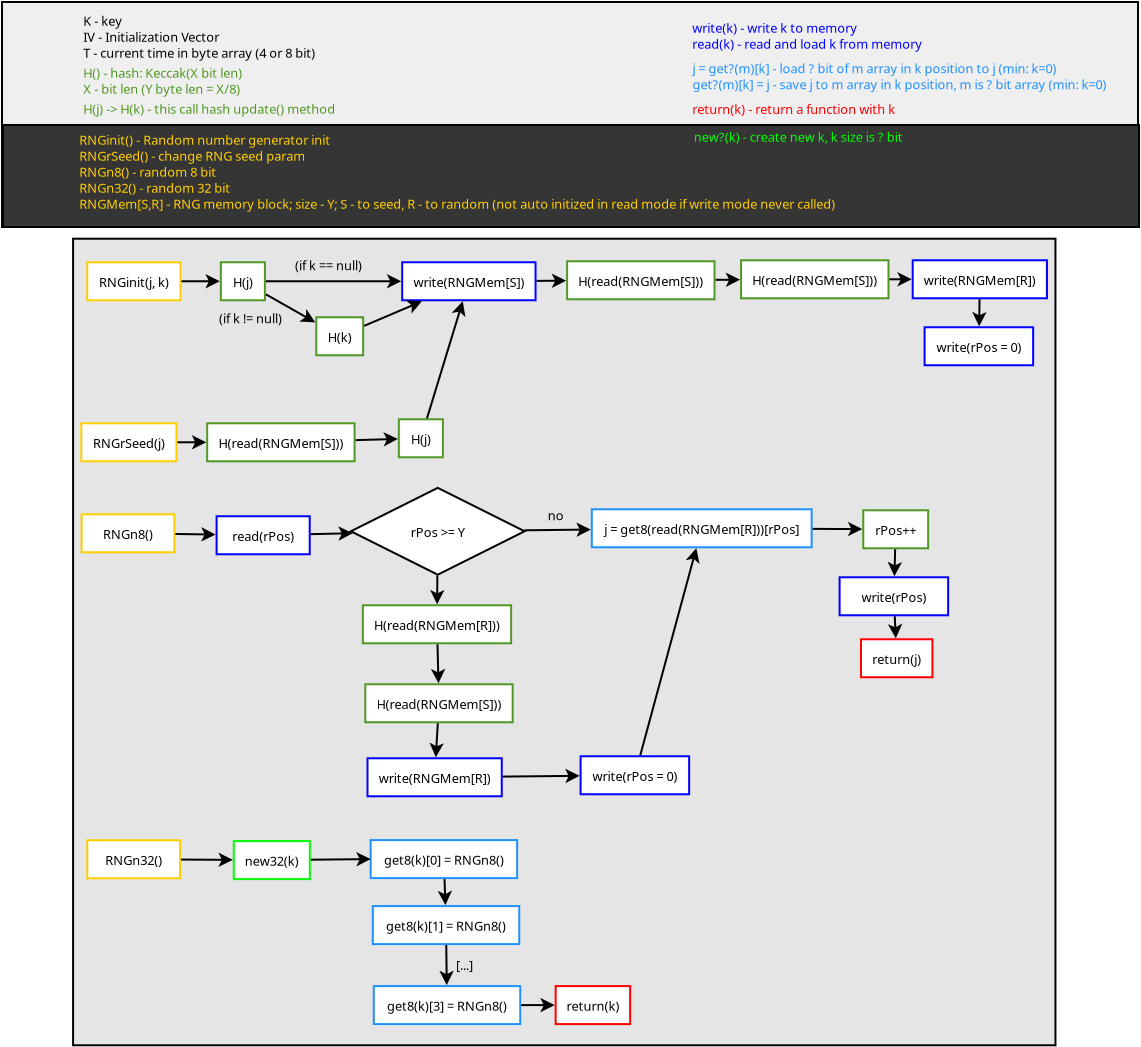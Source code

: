 <?xml version="1.0" encoding="UTF-8"?>
<dia:diagram xmlns:dia="http://www.lysator.liu.se/~alla/dia/">
  <dia:layer name="Háttér" visible="true" active="true">
    <dia:group>
      <dia:object type="Standard - Box" version="0" id="O0">
        <dia:attribute name="obj_pos">
          <dia:point val="12.342,4.066"/>
        </dia:attribute>
        <dia:attribute name="obj_bb">
          <dia:rectangle val="12.293,4.016;69.192,15.366"/>
        </dia:attribute>
        <dia:attribute name="elem_corner">
          <dia:point val="12.342,4.066"/>
        </dia:attribute>
        <dia:attribute name="elem_width">
          <dia:real val="56.8"/>
        </dia:attribute>
        <dia:attribute name="elem_height">
          <dia:real val="11.25"/>
        </dia:attribute>
        <dia:attribute name="border_width">
          <dia:real val="0.1"/>
        </dia:attribute>
        <dia:attribute name="inner_color">
          <dia:color val="#efefef"/>
        </dia:attribute>
        <dia:attribute name="show_background">
          <dia:boolean val="true"/>
        </dia:attribute>
      </dia:object>
      <dia:object type="Standard - Box" version="0" id="O1">
        <dia:attribute name="obj_pos">
          <dia:point val="12.393,10.216"/>
        </dia:attribute>
        <dia:attribute name="obj_bb">
          <dia:rectangle val="12.342,10.166;69.242,15.366"/>
        </dia:attribute>
        <dia:attribute name="elem_corner">
          <dia:point val="12.393,10.216"/>
        </dia:attribute>
        <dia:attribute name="elem_width">
          <dia:real val="56.8"/>
        </dia:attribute>
        <dia:attribute name="elem_height">
          <dia:real val="5.1"/>
        </dia:attribute>
        <dia:attribute name="border_width">
          <dia:real val="0.1"/>
        </dia:attribute>
        <dia:attribute name="inner_color">
          <dia:color val="#353535"/>
        </dia:attribute>
        <dia:attribute name="show_background">
          <dia:boolean val="true"/>
        </dia:attribute>
      </dia:object>
    </dia:group>
    <dia:group>
      <dia:object type="Standard - Box" version="0" id="O2">
        <dia:attribute name="obj_pos">
          <dia:point val="15.896,15.901"/>
        </dia:attribute>
        <dia:attribute name="obj_bb">
          <dia:rectangle val="15.846,15.851;65.066,56.28"/>
        </dia:attribute>
        <dia:attribute name="elem_corner">
          <dia:point val="15.896,15.901"/>
        </dia:attribute>
        <dia:attribute name="elem_width">
          <dia:real val="49.119"/>
        </dia:attribute>
        <dia:attribute name="elem_height">
          <dia:real val="40.329"/>
        </dia:attribute>
        <dia:attribute name="border_width">
          <dia:real val="0.1"/>
        </dia:attribute>
        <dia:attribute name="inner_color">
          <dia:color val="#e5e5e5"/>
        </dia:attribute>
        <dia:attribute name="show_background">
          <dia:boolean val="true"/>
        </dia:attribute>
      </dia:object>
      <dia:group>
        <dia:object type="Flowchart - Box" version="0" id="O3">
          <dia:attribute name="obj_pos">
            <dia:point val="16.322,29.68"/>
          </dia:attribute>
          <dia:attribute name="obj_bb">
            <dia:rectangle val="16.272,29.63;21.012,31.63"/>
          </dia:attribute>
          <dia:attribute name="elem_corner">
            <dia:point val="16.322,29.68"/>
          </dia:attribute>
          <dia:attribute name="elem_width">
            <dia:real val="4.64"/>
          </dia:attribute>
          <dia:attribute name="elem_height">
            <dia:real val="1.9"/>
          </dia:attribute>
          <dia:attribute name="border_width">
            <dia:real val="0.1"/>
          </dia:attribute>
          <dia:attribute name="border_color">
            <dia:color val="#ffce00"/>
          </dia:attribute>
          <dia:attribute name="show_background">
            <dia:boolean val="true"/>
          </dia:attribute>
          <dia:attribute name="padding">
            <dia:real val="0.5"/>
          </dia:attribute>
          <dia:attribute name="text">
            <dia:composite type="text">
              <dia:attribute name="string">
                <dia:string>#RNGn8()#</dia:string>
              </dia:attribute>
              <dia:attribute name="font">
                <dia:font family="sans" style="0" name="Helvetica"/>
              </dia:attribute>
              <dia:attribute name="height">
                <dia:real val="0.8"/>
              </dia:attribute>
              <dia:attribute name="pos">
                <dia:point val="18.642,30.869"/>
              </dia:attribute>
              <dia:attribute name="color">
                <dia:color val="#000000"/>
              </dia:attribute>
              <dia:attribute name="alignment">
                <dia:enum val="1"/>
              </dia:attribute>
            </dia:composite>
          </dia:attribute>
        </dia:object>
        <dia:object type="Flowchart - Box" version="0" id="O4">
          <dia:attribute name="obj_pos">
            <dia:point val="41.831,29.43"/>
          </dia:attribute>
          <dia:attribute name="obj_bb">
            <dia:rectangle val="41.781,29.38;52.873,31.38"/>
          </dia:attribute>
          <dia:attribute name="elem_corner">
            <dia:point val="41.831,29.43"/>
          </dia:attribute>
          <dia:attribute name="elem_width">
            <dia:real val="10.993"/>
          </dia:attribute>
          <dia:attribute name="elem_height">
            <dia:real val="1.9"/>
          </dia:attribute>
          <dia:attribute name="border_width">
            <dia:real val="0.1"/>
          </dia:attribute>
          <dia:attribute name="border_color">
            <dia:color val="#1e90ff"/>
          </dia:attribute>
          <dia:attribute name="show_background">
            <dia:boolean val="true"/>
          </dia:attribute>
          <dia:attribute name="padding">
            <dia:real val="0.5"/>
          </dia:attribute>
          <dia:attribute name="text">
            <dia:composite type="text">
              <dia:attribute name="string">
                <dia:string>#j = get8(read(RNGMem[R]))[rPos]#</dia:string>
              </dia:attribute>
              <dia:attribute name="font">
                <dia:font family="sans" style="0" name="Helvetica"/>
              </dia:attribute>
              <dia:attribute name="height">
                <dia:real val="0.8"/>
              </dia:attribute>
              <dia:attribute name="pos">
                <dia:point val="47.327,30.619"/>
              </dia:attribute>
              <dia:attribute name="color">
                <dia:color val="#000000"/>
              </dia:attribute>
              <dia:attribute name="alignment">
                <dia:enum val="1"/>
              </dia:attribute>
            </dia:composite>
          </dia:attribute>
        </dia:object>
        <dia:object type="Flowchart - Diamond" version="0" id="O5">
          <dia:attribute name="obj_pos">
            <dia:point val="29.785,28.359"/>
          </dia:attribute>
          <dia:attribute name="obj_bb">
            <dia:rectangle val="29.735,28.309;38.519,32.751"/>
          </dia:attribute>
          <dia:attribute name="elem_corner">
            <dia:point val="29.785,28.359"/>
          </dia:attribute>
          <dia:attribute name="elem_width">
            <dia:real val="8.684"/>
          </dia:attribute>
          <dia:attribute name="elem_height">
            <dia:real val="4.342"/>
          </dia:attribute>
          <dia:attribute name="show_background">
            <dia:boolean val="true"/>
          </dia:attribute>
          <dia:attribute name="padding">
            <dia:real val="0.354"/>
          </dia:attribute>
          <dia:attribute name="text">
            <dia:composite type="text">
              <dia:attribute name="string">
                <dia:string>#rPos &gt;= Y#</dia:string>
              </dia:attribute>
              <dia:attribute name="font">
                <dia:font family="sans" style="0" name="Helvetica"/>
              </dia:attribute>
              <dia:attribute name="height">
                <dia:real val="0.8"/>
              </dia:attribute>
              <dia:attribute name="pos">
                <dia:point val="34.127,30.77"/>
              </dia:attribute>
              <dia:attribute name="color">
                <dia:color val="#000000"/>
              </dia:attribute>
              <dia:attribute name="alignment">
                <dia:enum val="1"/>
              </dia:attribute>
            </dia:composite>
          </dia:attribute>
        </dia:object>
        <dia:object type="Standard - Line" version="0" id="O6">
          <dia:attribute name="obj_pos">
            <dia:point val="38.465,30.48"/>
          </dia:attribute>
          <dia:attribute name="obj_bb">
            <dia:rectangle val="38.414,30.088;41.892,30.811"/>
          </dia:attribute>
          <dia:attribute name="conn_endpoints">
            <dia:point val="38.465,30.48"/>
            <dia:point val="41.781,30.443"/>
          </dia:attribute>
          <dia:attribute name="numcp">
            <dia:int val="1"/>
          </dia:attribute>
          <dia:attribute name="end_arrow">
            <dia:enum val="22"/>
          </dia:attribute>
          <dia:attribute name="end_arrow_length">
            <dia:real val="0.5"/>
          </dia:attribute>
          <dia:attribute name="end_arrow_width">
            <dia:real val="0.5"/>
          </dia:attribute>
          <dia:connections>
            <dia:connection handle="0" to="O5" connection="16"/>
            <dia:connection handle="1" to="O4" connection="16"/>
          </dia:connections>
        </dia:object>
        <dia:object type="Flowchart - Box" version="0" id="O7">
          <dia:attribute name="obj_pos">
            <dia:point val="55.328,35.929"/>
          </dia:attribute>
          <dia:attribute name="obj_bb">
            <dia:rectangle val="55.279,35.88;58.876,37.88"/>
          </dia:attribute>
          <dia:attribute name="elem_corner">
            <dia:point val="55.328,35.929"/>
          </dia:attribute>
          <dia:attribute name="elem_width">
            <dia:real val="3.498"/>
          </dia:attribute>
          <dia:attribute name="elem_height">
            <dia:real val="1.9"/>
          </dia:attribute>
          <dia:attribute name="border_width">
            <dia:real val="0.1"/>
          </dia:attribute>
          <dia:attribute name="border_color">
            <dia:color val="#ff0000"/>
          </dia:attribute>
          <dia:attribute name="show_background">
            <dia:boolean val="true"/>
          </dia:attribute>
          <dia:attribute name="padding">
            <dia:real val="0.5"/>
          </dia:attribute>
          <dia:attribute name="text">
            <dia:composite type="text">
              <dia:attribute name="string">
                <dia:string>#return(j)#</dia:string>
              </dia:attribute>
              <dia:attribute name="font">
                <dia:font family="sans" style="0" name="Helvetica"/>
              </dia:attribute>
              <dia:attribute name="height">
                <dia:real val="0.8"/>
              </dia:attribute>
              <dia:attribute name="pos">
                <dia:point val="57.077,37.12"/>
              </dia:attribute>
              <dia:attribute name="color">
                <dia:color val="#000000"/>
              </dia:attribute>
              <dia:attribute name="alignment">
                <dia:enum val="1"/>
              </dia:attribute>
            </dia:composite>
          </dia:attribute>
        </dia:object>
        <dia:object type="Standard - Line" version="0" id="O8">
          <dia:attribute name="obj_pos">
            <dia:point val="56.982,34.779"/>
          </dia:attribute>
          <dia:attribute name="obj_bb">
            <dia:rectangle val="56.642,34.727;57.365,35.992"/>
          </dia:attribute>
          <dia:attribute name="conn_endpoints">
            <dia:point val="56.982,34.779"/>
            <dia:point val="57.032,35.88"/>
          </dia:attribute>
          <dia:attribute name="numcp">
            <dia:int val="1"/>
          </dia:attribute>
          <dia:attribute name="end_arrow">
            <dia:enum val="22"/>
          </dia:attribute>
          <dia:attribute name="end_arrow_length">
            <dia:real val="0.5"/>
          </dia:attribute>
          <dia:attribute name="end_arrow_width">
            <dia:real val="0.5"/>
          </dia:attribute>
          <dia:connections>
            <dia:connection handle="0" to="O9" connection="16"/>
            <dia:connection handle="1" to="O7" connection="16"/>
          </dia:connections>
        </dia:object>
        <dia:object type="Flowchart - Box" version="0" id="O9">
          <dia:attribute name="obj_pos">
            <dia:point val="54.222,32.83"/>
          </dia:attribute>
          <dia:attribute name="obj_bb">
            <dia:rectangle val="54.172,32.779;59.7,34.779"/>
          </dia:attribute>
          <dia:attribute name="elem_corner">
            <dia:point val="54.222,32.83"/>
          </dia:attribute>
          <dia:attribute name="elem_width">
            <dia:real val="5.427"/>
          </dia:attribute>
          <dia:attribute name="elem_height">
            <dia:real val="1.9"/>
          </dia:attribute>
          <dia:attribute name="border_width">
            <dia:real val="0.1"/>
          </dia:attribute>
          <dia:attribute name="border_color">
            <dia:color val="#0000ff"/>
          </dia:attribute>
          <dia:attribute name="show_background">
            <dia:boolean val="true"/>
          </dia:attribute>
          <dia:attribute name="padding">
            <dia:real val="0.5"/>
          </dia:attribute>
          <dia:attribute name="text">
            <dia:composite type="text">
              <dia:attribute name="string">
                <dia:string>#write(rPos)#</dia:string>
              </dia:attribute>
              <dia:attribute name="font">
                <dia:font family="sans" style="0" name="Helvetica"/>
              </dia:attribute>
              <dia:attribute name="height">
                <dia:real val="0.8"/>
              </dia:attribute>
              <dia:attribute name="pos">
                <dia:point val="56.936,34.02"/>
              </dia:attribute>
              <dia:attribute name="color">
                <dia:color val="#000000"/>
              </dia:attribute>
              <dia:attribute name="alignment">
                <dia:enum val="1"/>
              </dia:attribute>
            </dia:composite>
          </dia:attribute>
        </dia:object>
        <dia:object type="Flowchart - Box" version="0" id="O10">
          <dia:attribute name="obj_pos">
            <dia:point val="55.405,29.48"/>
          </dia:attribute>
          <dia:attribute name="obj_bb">
            <dia:rectangle val="55.355,29.43;58.7,31.43"/>
          </dia:attribute>
          <dia:attribute name="elem_corner">
            <dia:point val="55.405,29.48"/>
          </dia:attribute>
          <dia:attribute name="elem_width">
            <dia:real val="3.245"/>
          </dia:attribute>
          <dia:attribute name="elem_height">
            <dia:real val="1.9"/>
          </dia:attribute>
          <dia:attribute name="border_width">
            <dia:real val="0.1"/>
          </dia:attribute>
          <dia:attribute name="border_color">
            <dia:color val="#509823"/>
          </dia:attribute>
          <dia:attribute name="show_background">
            <dia:boolean val="true"/>
          </dia:attribute>
          <dia:attribute name="padding">
            <dia:real val="0.5"/>
          </dia:attribute>
          <dia:attribute name="text">
            <dia:composite type="text">
              <dia:attribute name="string">
                <dia:string>#rPos++#</dia:string>
              </dia:attribute>
              <dia:attribute name="font">
                <dia:font family="sans" style="0" name="Helvetica"/>
              </dia:attribute>
              <dia:attribute name="height">
                <dia:real val="0.8"/>
              </dia:attribute>
              <dia:attribute name="pos">
                <dia:point val="57.027,30.669"/>
              </dia:attribute>
              <dia:attribute name="color">
                <dia:color val="#000000"/>
              </dia:attribute>
              <dia:attribute name="alignment">
                <dia:enum val="1"/>
              </dia:attribute>
            </dia:composite>
          </dia:attribute>
        </dia:object>
        <dia:object type="Standard - Line" version="0" id="O11">
          <dia:attribute name="obj_pos">
            <dia:point val="52.874,30.408"/>
          </dia:attribute>
          <dia:attribute name="obj_bb">
            <dia:rectangle val="52.824,30.056;55.467,30.78"/>
          </dia:attribute>
          <dia:attribute name="conn_endpoints">
            <dia:point val="52.874,30.408"/>
            <dia:point val="55.355,30.421"/>
          </dia:attribute>
          <dia:attribute name="numcp">
            <dia:int val="1"/>
          </dia:attribute>
          <dia:attribute name="end_arrow">
            <dia:enum val="22"/>
          </dia:attribute>
          <dia:attribute name="end_arrow_length">
            <dia:real val="0.5"/>
          </dia:attribute>
          <dia:attribute name="end_arrow_width">
            <dia:real val="0.5"/>
          </dia:attribute>
          <dia:connections>
            <dia:connection handle="0" to="O4" connection="16"/>
            <dia:connection handle="1" to="O10" connection="16"/>
          </dia:connections>
        </dia:object>
        <dia:object type="Standard - Line" version="0" id="O12">
          <dia:attribute name="obj_pos">
            <dia:point val="57,31.429"/>
          </dia:attribute>
          <dia:attribute name="obj_bb">
            <dia:rectangle val="56.618,31.378;57.342,32.892"/>
          </dia:attribute>
          <dia:attribute name="conn_endpoints">
            <dia:point val="57,31.429"/>
            <dia:point val="56.963,32.78"/>
          </dia:attribute>
          <dia:attribute name="numcp">
            <dia:int val="1"/>
          </dia:attribute>
          <dia:attribute name="end_arrow">
            <dia:enum val="22"/>
          </dia:attribute>
          <dia:attribute name="end_arrow_length">
            <dia:real val="0.5"/>
          </dia:attribute>
          <dia:attribute name="end_arrow_width">
            <dia:real val="0.5"/>
          </dia:attribute>
          <dia:connections>
            <dia:connection handle="0" to="O10" connection="16"/>
            <dia:connection handle="1" to="O9" connection="16"/>
          </dia:connections>
        </dia:object>
        <dia:object type="Standard - Text" version="1" id="O13">
          <dia:attribute name="obj_pos">
            <dia:point val="39.627,29.98"/>
          </dia:attribute>
          <dia:attribute name="obj_bb">
            <dia:rectangle val="39.627,29.34;40.332,30.112"/>
          </dia:attribute>
          <dia:attribute name="text">
            <dia:composite type="text">
              <dia:attribute name="string">
                <dia:string>#no#</dia:string>
              </dia:attribute>
              <dia:attribute name="font">
                <dia:font family="sans" style="0" name="Helvetica"/>
              </dia:attribute>
              <dia:attribute name="height">
                <dia:real val="0.8"/>
              </dia:attribute>
              <dia:attribute name="pos">
                <dia:point val="39.627,29.98"/>
              </dia:attribute>
              <dia:attribute name="color">
                <dia:color val="#000000"/>
              </dia:attribute>
              <dia:attribute name="alignment">
                <dia:enum val="0"/>
              </dia:attribute>
            </dia:composite>
          </dia:attribute>
          <dia:attribute name="valign">
            <dia:enum val="3"/>
          </dia:attribute>
        </dia:object>
        <dia:object type="Flowchart - Box" version="0" id="O14">
          <dia:attribute name="obj_pos">
            <dia:point val="30.452,34.23"/>
          </dia:attribute>
          <dia:attribute name="obj_bb">
            <dia:rectangle val="30.402,34.179;37.78,36.179"/>
          </dia:attribute>
          <dia:attribute name="elem_corner">
            <dia:point val="30.452,34.23"/>
          </dia:attribute>
          <dia:attribute name="elem_width">
            <dia:real val="7.278"/>
          </dia:attribute>
          <dia:attribute name="elem_height">
            <dia:real val="1.9"/>
          </dia:attribute>
          <dia:attribute name="border_width">
            <dia:real val="0.1"/>
          </dia:attribute>
          <dia:attribute name="border_color">
            <dia:color val="#509823"/>
          </dia:attribute>
          <dia:attribute name="show_background">
            <dia:boolean val="true"/>
          </dia:attribute>
          <dia:attribute name="padding">
            <dia:real val="0.5"/>
          </dia:attribute>
          <dia:attribute name="text">
            <dia:composite type="text">
              <dia:attribute name="string">
                <dia:string>#H(read(RNGMem[R]))#</dia:string>
              </dia:attribute>
              <dia:attribute name="font">
                <dia:font family="sans" style="0" name="Helvetica"/>
              </dia:attribute>
              <dia:attribute name="height">
                <dia:real val="0.8"/>
              </dia:attribute>
              <dia:attribute name="pos">
                <dia:point val="34.091,35.419"/>
              </dia:attribute>
              <dia:attribute name="color">
                <dia:color val="#000000"/>
              </dia:attribute>
              <dia:attribute name="alignment">
                <dia:enum val="1"/>
              </dia:attribute>
            </dia:composite>
          </dia:attribute>
        </dia:object>
        <dia:object type="Flowchart - Box" version="0" id="O15">
          <dia:attribute name="obj_pos">
            <dia:point val="30.572,38.179"/>
          </dia:attribute>
          <dia:attribute name="obj_bb">
            <dia:rectangle val="30.522,38.13;37.86,40.13"/>
          </dia:attribute>
          <dia:attribute name="elem_corner">
            <dia:point val="30.572,38.179"/>
          </dia:attribute>
          <dia:attribute name="elem_width">
            <dia:real val="7.238"/>
          </dia:attribute>
          <dia:attribute name="elem_height">
            <dia:real val="1.9"/>
          </dia:attribute>
          <dia:attribute name="border_width">
            <dia:real val="0.1"/>
          </dia:attribute>
          <dia:attribute name="border_color">
            <dia:color val="#509823"/>
          </dia:attribute>
          <dia:attribute name="show_background">
            <dia:boolean val="true"/>
          </dia:attribute>
          <dia:attribute name="padding">
            <dia:real val="0.5"/>
          </dia:attribute>
          <dia:attribute name="text">
            <dia:composite type="text">
              <dia:attribute name="string">
                <dia:string>#H(read(RNGMem[S]))#</dia:string>
              </dia:attribute>
              <dia:attribute name="font">
                <dia:font family="sans" style="0" name="Helvetica"/>
              </dia:attribute>
              <dia:attribute name="height">
                <dia:real val="0.8"/>
              </dia:attribute>
              <dia:attribute name="pos">
                <dia:point val="34.191,39.37"/>
              </dia:attribute>
              <dia:attribute name="color">
                <dia:color val="#000000"/>
              </dia:attribute>
              <dia:attribute name="alignment">
                <dia:enum val="1"/>
              </dia:attribute>
            </dia:composite>
          </dia:attribute>
        </dia:object>
        <dia:object type="Standard - Line" version="0" id="O16">
          <dia:attribute name="obj_pos">
            <dia:point val="34.116,36.179"/>
          </dia:attribute>
          <dia:attribute name="obj_bb">
            <dia:rectangle val="33.788,36.128;34.512,38.242"/>
          </dia:attribute>
          <dia:attribute name="conn_endpoints">
            <dia:point val="34.116,36.179"/>
            <dia:point val="34.166,38.13"/>
          </dia:attribute>
          <dia:attribute name="numcp">
            <dia:int val="1"/>
          </dia:attribute>
          <dia:attribute name="end_arrow">
            <dia:enum val="22"/>
          </dia:attribute>
          <dia:attribute name="end_arrow_length">
            <dia:real val="0.5"/>
          </dia:attribute>
          <dia:attribute name="end_arrow_width">
            <dia:real val="0.5"/>
          </dia:attribute>
          <dia:connections>
            <dia:connection handle="0" to="O14" connection="16"/>
            <dia:connection handle="1" to="O15" connection="16"/>
          </dia:connections>
        </dia:object>
        <dia:object type="Standard - Line" version="0" id="O17">
          <dia:attribute name="obj_pos">
            <dia:point val="34.11,32.742"/>
          </dia:attribute>
          <dia:attribute name="obj_bb">
            <dia:rectangle val="33.742,32.691;34.465,34.292"/>
          </dia:attribute>
          <dia:attribute name="conn_endpoints">
            <dia:point val="34.11,32.742"/>
            <dia:point val="34.099,34.18"/>
          </dia:attribute>
          <dia:attribute name="numcp">
            <dia:int val="1"/>
          </dia:attribute>
          <dia:attribute name="end_arrow">
            <dia:enum val="22"/>
          </dia:attribute>
          <dia:attribute name="end_arrow_length">
            <dia:real val="0.5"/>
          </dia:attribute>
          <dia:attribute name="end_arrow_width">
            <dia:real val="0.5"/>
          </dia:attribute>
          <dia:connections>
            <dia:connection handle="0" to="O5" connection="16"/>
            <dia:connection handle="1" to="O14" connection="16"/>
          </dia:connections>
        </dia:object>
        <dia:object type="Flowchart - Box" version="0" id="O18">
          <dia:attribute name="obj_pos">
            <dia:point val="30.722,41.88"/>
          </dia:attribute>
          <dia:attribute name="obj_bb">
            <dia:rectangle val="30.672,41.83;37.275,43.83"/>
          </dia:attribute>
          <dia:attribute name="elem_corner">
            <dia:point val="30.722,41.88"/>
          </dia:attribute>
          <dia:attribute name="elem_width">
            <dia:real val="6.503"/>
          </dia:attribute>
          <dia:attribute name="elem_height">
            <dia:real val="1.9"/>
          </dia:attribute>
          <dia:attribute name="border_width">
            <dia:real val="0.1"/>
          </dia:attribute>
          <dia:attribute name="border_color">
            <dia:color val="#0000ff"/>
          </dia:attribute>
          <dia:attribute name="show_background">
            <dia:boolean val="true"/>
          </dia:attribute>
          <dia:attribute name="padding">
            <dia:real val="0.5"/>
          </dia:attribute>
          <dia:attribute name="text">
            <dia:composite type="text">
              <dia:attribute name="string">
                <dia:string>#write(RNGMem[R])#</dia:string>
              </dia:attribute>
              <dia:attribute name="font">
                <dia:font family="sans" style="0" name="Helvetica"/>
              </dia:attribute>
              <dia:attribute name="height">
                <dia:real val="0.8"/>
              </dia:attribute>
              <dia:attribute name="pos">
                <dia:point val="33.974,43.069"/>
              </dia:attribute>
              <dia:attribute name="color">
                <dia:color val="#000000"/>
              </dia:attribute>
              <dia:attribute name="alignment">
                <dia:enum val="1"/>
              </dia:attribute>
            </dia:composite>
          </dia:attribute>
        </dia:object>
        <dia:object type="Standard - Line" version="0" id="O19">
          <dia:attribute name="obj_pos">
            <dia:point val="34.132,40.129"/>
          </dia:attribute>
          <dia:attribute name="obj_bb">
            <dia:rectangle val="33.707,40.076;34.429,41.942"/>
          </dia:attribute>
          <dia:attribute name="conn_endpoints">
            <dia:point val="34.132,40.129"/>
            <dia:point val="34.032,41.831"/>
          </dia:attribute>
          <dia:attribute name="numcp">
            <dia:int val="1"/>
          </dia:attribute>
          <dia:attribute name="end_arrow">
            <dia:enum val="22"/>
          </dia:attribute>
          <dia:attribute name="end_arrow_length">
            <dia:real val="0.5"/>
          </dia:attribute>
          <dia:attribute name="end_arrow_width">
            <dia:real val="0.5"/>
          </dia:attribute>
          <dia:connections>
            <dia:connection handle="0" to="O15" connection="16"/>
            <dia:connection handle="1" to="O18" connection="16"/>
          </dia:connections>
        </dia:object>
        <dia:object type="Flowchart - Box" version="0" id="O20">
          <dia:attribute name="obj_pos">
            <dia:point val="41.272,41.779"/>
          </dia:attribute>
          <dia:attribute name="obj_bb">
            <dia:rectangle val="41.222,41.73;46.75,43.73"/>
          </dia:attribute>
          <dia:attribute name="elem_corner">
            <dia:point val="41.272,41.779"/>
          </dia:attribute>
          <dia:attribute name="elem_width">
            <dia:real val="5.427"/>
          </dia:attribute>
          <dia:attribute name="elem_height">
            <dia:real val="1.9"/>
          </dia:attribute>
          <dia:attribute name="border_width">
            <dia:real val="0.1"/>
          </dia:attribute>
          <dia:attribute name="border_color">
            <dia:color val="#0000ff"/>
          </dia:attribute>
          <dia:attribute name="show_background">
            <dia:boolean val="true"/>
          </dia:attribute>
          <dia:attribute name="padding">
            <dia:real val="0.5"/>
          </dia:attribute>
          <dia:attribute name="text">
            <dia:composite type="text">
              <dia:attribute name="string">
                <dia:string>#write(rPos = 0)#</dia:string>
              </dia:attribute>
              <dia:attribute name="font">
                <dia:font family="sans" style="0" name="Helvetica"/>
              </dia:attribute>
              <dia:attribute name="height">
                <dia:real val="0.8"/>
              </dia:attribute>
              <dia:attribute name="pos">
                <dia:point val="43.986,42.969"/>
              </dia:attribute>
              <dia:attribute name="color">
                <dia:color val="#000000"/>
              </dia:attribute>
              <dia:attribute name="alignment">
                <dia:enum val="1"/>
              </dia:attribute>
            </dia:composite>
          </dia:attribute>
        </dia:object>
        <dia:object type="Standard - Line" version="0" id="O21">
          <dia:attribute name="obj_pos">
            <dia:point val="37.275,42.797"/>
          </dia:attribute>
          <dia:attribute name="obj_bb">
            <dia:rectangle val="37.225,42.401;41.334,43.125"/>
          </dia:attribute>
          <dia:attribute name="conn_endpoints">
            <dia:point val="37.275,42.797"/>
            <dia:point val="41.222,42.757"/>
          </dia:attribute>
          <dia:attribute name="numcp">
            <dia:int val="1"/>
          </dia:attribute>
          <dia:attribute name="end_arrow">
            <dia:enum val="22"/>
          </dia:attribute>
          <dia:attribute name="end_arrow_length">
            <dia:real val="0.5"/>
          </dia:attribute>
          <dia:attribute name="end_arrow_width">
            <dia:real val="0.5"/>
          </dia:attribute>
          <dia:connections>
            <dia:connection handle="0" to="O18" connection="16"/>
            <dia:connection handle="1" to="O20" connection="16"/>
          </dia:connections>
        </dia:object>
        <dia:object type="Standard - Line" version="0" id="O22">
          <dia:attribute name="obj_pos">
            <dia:point val="44.257,41.73"/>
          </dia:attribute>
          <dia:attribute name="obj_bb">
            <dia:rectangle val="44.195,31.271;47.246,41.791"/>
          </dia:attribute>
          <dia:attribute name="conn_endpoints">
            <dia:point val="44.257,41.73"/>
            <dia:point val="47.057,31.379"/>
          </dia:attribute>
          <dia:attribute name="numcp">
            <dia:int val="1"/>
          </dia:attribute>
          <dia:attribute name="end_arrow">
            <dia:enum val="22"/>
          </dia:attribute>
          <dia:attribute name="end_arrow_length">
            <dia:real val="0.5"/>
          </dia:attribute>
          <dia:attribute name="end_arrow_width">
            <dia:real val="0.5"/>
          </dia:attribute>
          <dia:connections>
            <dia:connection handle="0" to="O20" connection="16"/>
            <dia:connection handle="1" to="O4" connection="16"/>
          </dia:connections>
        </dia:object>
        <dia:object type="Flowchart - Box" version="0" id="O23">
          <dia:attribute name="obj_pos">
            <dia:point val="23.072,29.779"/>
          </dia:attribute>
          <dia:attribute name="obj_bb">
            <dia:rectangle val="23.022,29.73;27.777,31.73"/>
          </dia:attribute>
          <dia:attribute name="elem_corner">
            <dia:point val="23.072,29.779"/>
          </dia:attribute>
          <dia:attribute name="elem_width">
            <dia:real val="4.655"/>
          </dia:attribute>
          <dia:attribute name="elem_height">
            <dia:real val="1.9"/>
          </dia:attribute>
          <dia:attribute name="border_width">
            <dia:real val="0.1"/>
          </dia:attribute>
          <dia:attribute name="border_color">
            <dia:color val="#0000ff"/>
          </dia:attribute>
          <dia:attribute name="show_background">
            <dia:boolean val="true"/>
          </dia:attribute>
          <dia:attribute name="padding">
            <dia:real val="0.5"/>
          </dia:attribute>
          <dia:attribute name="text">
            <dia:composite type="text">
              <dia:attribute name="string">
                <dia:string>#read(rPos)#</dia:string>
              </dia:attribute>
              <dia:attribute name="font">
                <dia:font family="sans" style="0" name="Helvetica"/>
              </dia:attribute>
              <dia:attribute name="height">
                <dia:real val="0.8"/>
              </dia:attribute>
              <dia:attribute name="pos">
                <dia:point val="25.4,30.97"/>
              </dia:attribute>
              <dia:attribute name="color">
                <dia:color val="#000000"/>
              </dia:attribute>
              <dia:attribute name="alignment">
                <dia:enum val="1"/>
              </dia:attribute>
            </dia:composite>
          </dia:attribute>
        </dia:object>
        <dia:object type="Standard - Line" version="0" id="O24">
          <dia:attribute name="obj_pos">
            <dia:point val="21.012,30.665"/>
          </dia:attribute>
          <dia:attribute name="obj_bb">
            <dia:rectangle val="20.961,30.323;23.134,31.047"/>
          </dia:attribute>
          <dia:attribute name="conn_endpoints">
            <dia:point val="21.012,30.665"/>
            <dia:point val="23.022,30.694"/>
          </dia:attribute>
          <dia:attribute name="numcp">
            <dia:int val="1"/>
          </dia:attribute>
          <dia:attribute name="end_arrow">
            <dia:enum val="22"/>
          </dia:attribute>
          <dia:attribute name="end_arrow_length">
            <dia:real val="0.5"/>
          </dia:attribute>
          <dia:attribute name="end_arrow_width">
            <dia:real val="0.5"/>
          </dia:attribute>
          <dia:connections>
            <dia:connection handle="0" to="O3" connection="16"/>
            <dia:connection handle="1" to="O23" connection="16"/>
          </dia:connections>
        </dia:object>
        <dia:object type="Standard - Line" version="0" id="O25">
          <dia:attribute name="obj_pos">
            <dia:point val="27.773,30.675"/>
          </dia:attribute>
          <dia:attribute name="obj_bb">
            <dia:rectangle val="27.722,30.279;29.992,31.003"/>
          </dia:attribute>
          <dia:attribute name="conn_endpoints">
            <dia:point val="27.773,30.675"/>
            <dia:point val="29.881,30.627"/>
          </dia:attribute>
          <dia:attribute name="numcp">
            <dia:int val="1"/>
          </dia:attribute>
          <dia:attribute name="end_arrow">
            <dia:enum val="22"/>
          </dia:attribute>
          <dia:attribute name="end_arrow_length">
            <dia:real val="0.5"/>
          </dia:attribute>
          <dia:attribute name="end_arrow_width">
            <dia:real val="0.5"/>
          </dia:attribute>
          <dia:connections>
            <dia:connection handle="0" to="O23" connection="16"/>
            <dia:connection handle="1" to="O5" connection="16"/>
          </dia:connections>
        </dia:object>
      </dia:group>
      <dia:group>
        <dia:object type="Flowchart - Box" version="0" id="O26">
          <dia:attribute name="obj_pos">
            <dia:point val="16.633,17.079"/>
          </dia:attribute>
          <dia:attribute name="obj_bb">
            <dia:rectangle val="16.583,17.029;21.288,19.029"/>
          </dia:attribute>
          <dia:attribute name="elem_corner">
            <dia:point val="16.633,17.079"/>
          </dia:attribute>
          <dia:attribute name="elem_width">
            <dia:real val="4.605"/>
          </dia:attribute>
          <dia:attribute name="elem_height">
            <dia:real val="1.9"/>
          </dia:attribute>
          <dia:attribute name="border_width">
            <dia:real val="0.1"/>
          </dia:attribute>
          <dia:attribute name="border_color">
            <dia:color val="#ffce00"/>
          </dia:attribute>
          <dia:attribute name="show_background">
            <dia:boolean val="true"/>
          </dia:attribute>
          <dia:attribute name="padding">
            <dia:real val="0.5"/>
          </dia:attribute>
          <dia:attribute name="text">
            <dia:composite type="text">
              <dia:attribute name="string">
                <dia:string>#RNGinit(j, k)#</dia:string>
              </dia:attribute>
              <dia:attribute name="font">
                <dia:font family="sans" style="0" name="Helvetica"/>
              </dia:attribute>
              <dia:attribute name="height">
                <dia:real val="0.8"/>
              </dia:attribute>
              <dia:attribute name="pos">
                <dia:point val="18.936,18.27"/>
              </dia:attribute>
              <dia:attribute name="color">
                <dia:color val="#000000"/>
              </dia:attribute>
              <dia:attribute name="alignment">
                <dia:enum val="1"/>
              </dia:attribute>
            </dia:composite>
          </dia:attribute>
        </dia:object>
        <dia:object type="Flowchart - Box" version="0" id="O27">
          <dia:attribute name="obj_pos">
            <dia:point val="23.284,17.079"/>
          </dia:attribute>
          <dia:attribute name="obj_bb">
            <dia:rectangle val="23.234,17.029;25.537,19.029"/>
          </dia:attribute>
          <dia:attribute name="elem_corner">
            <dia:point val="23.284,17.079"/>
          </dia:attribute>
          <dia:attribute name="elem_width">
            <dia:real val="2.203"/>
          </dia:attribute>
          <dia:attribute name="elem_height">
            <dia:real val="1.9"/>
          </dia:attribute>
          <dia:attribute name="border_width">
            <dia:real val="0.1"/>
          </dia:attribute>
          <dia:attribute name="border_color">
            <dia:color val="#509823"/>
          </dia:attribute>
          <dia:attribute name="show_background">
            <dia:boolean val="true"/>
          </dia:attribute>
          <dia:attribute name="padding">
            <dia:real val="0.5"/>
          </dia:attribute>
          <dia:attribute name="text">
            <dia:composite type="text">
              <dia:attribute name="string">
                <dia:string>#H(j)#</dia:string>
              </dia:attribute>
              <dia:attribute name="font">
                <dia:font family="sans" style="0" name="Helvetica"/>
              </dia:attribute>
              <dia:attribute name="height">
                <dia:real val="0.8"/>
              </dia:attribute>
              <dia:attribute name="pos">
                <dia:point val="24.386,18.27"/>
              </dia:attribute>
              <dia:attribute name="color">
                <dia:color val="#000000"/>
              </dia:attribute>
              <dia:attribute name="alignment">
                <dia:enum val="1"/>
              </dia:attribute>
            </dia:composite>
          </dia:attribute>
        </dia:object>
        <dia:object type="Flowchart - Box" version="0" id="O28">
          <dia:attribute name="obj_pos">
            <dia:point val="28.056,19.829"/>
          </dia:attribute>
          <dia:attribute name="obj_bb">
            <dia:rectangle val="28.006,19.779;30.448,21.779"/>
          </dia:attribute>
          <dia:attribute name="elem_corner">
            <dia:point val="28.056,19.829"/>
          </dia:attribute>
          <dia:attribute name="elem_width">
            <dia:real val="2.343"/>
          </dia:attribute>
          <dia:attribute name="elem_height">
            <dia:real val="1.9"/>
          </dia:attribute>
          <dia:attribute name="border_width">
            <dia:real val="0.1"/>
          </dia:attribute>
          <dia:attribute name="border_color">
            <dia:color val="#509823"/>
          </dia:attribute>
          <dia:attribute name="show_background">
            <dia:boolean val="true"/>
          </dia:attribute>
          <dia:attribute name="padding">
            <dia:real val="0.5"/>
          </dia:attribute>
          <dia:attribute name="text">
            <dia:composite type="text">
              <dia:attribute name="string">
                <dia:string>#H(k)#</dia:string>
              </dia:attribute>
              <dia:attribute name="font">
                <dia:font family="sans" style="0" name="Helvetica"/>
              </dia:attribute>
              <dia:attribute name="height">
                <dia:real val="0.8"/>
              </dia:attribute>
              <dia:attribute name="pos">
                <dia:point val="29.227,21.02"/>
              </dia:attribute>
              <dia:attribute name="color">
                <dia:color val="#000000"/>
              </dia:attribute>
              <dia:attribute name="alignment">
                <dia:enum val="1"/>
              </dia:attribute>
            </dia:composite>
          </dia:attribute>
        </dia:object>
        <dia:object type="Standard - Line" version="0" id="O29">
          <dia:attribute name="obj_pos">
            <dia:point val="21.288,18.029"/>
          </dia:attribute>
          <dia:attribute name="obj_bb">
            <dia:rectangle val="21.238,17.668;23.346,18.391"/>
          </dia:attribute>
          <dia:attribute name="conn_endpoints">
            <dia:point val="21.288,18.029"/>
            <dia:point val="23.234,18.029"/>
          </dia:attribute>
          <dia:attribute name="numcp">
            <dia:int val="1"/>
          </dia:attribute>
          <dia:attribute name="end_arrow">
            <dia:enum val="22"/>
          </dia:attribute>
          <dia:attribute name="end_arrow_length">
            <dia:real val="0.5"/>
          </dia:attribute>
          <dia:attribute name="end_arrow_width">
            <dia:real val="0.5"/>
          </dia:attribute>
          <dia:connections>
            <dia:connection handle="0" to="O26" connection="16"/>
            <dia:connection handle="1" to="O27" connection="16"/>
          </dia:connections>
        </dia:object>
        <dia:object type="Standard - Line" version="0" id="O30">
          <dia:attribute name="obj_pos">
            <dia:point val="25.537,18.684"/>
          </dia:attribute>
          <dia:attribute name="obj_bb">
            <dia:rectangle val="25.469,18.616;28.103,20.155"/>
          </dia:attribute>
          <dia:attribute name="conn_endpoints">
            <dia:point val="25.537,18.684"/>
            <dia:point val="28.006,20.086"/>
          </dia:attribute>
          <dia:attribute name="numcp">
            <dia:int val="1"/>
          </dia:attribute>
          <dia:attribute name="end_arrow">
            <dia:enum val="22"/>
          </dia:attribute>
          <dia:attribute name="end_arrow_length">
            <dia:real val="0.5"/>
          </dia:attribute>
          <dia:attribute name="end_arrow_width">
            <dia:real val="0.5"/>
          </dia:attribute>
          <dia:connections>
            <dia:connection handle="0" to="O27" connection="16"/>
            <dia:connection handle="1" to="O28" connection="16"/>
          </dia:connections>
        </dia:object>
        <dia:object type="Flowchart - Box" version="0" id="O31">
          <dia:attribute name="obj_pos">
            <dia:point val="32.454,17.079"/>
          </dia:attribute>
          <dia:attribute name="obj_bb">
            <dia:rectangle val="32.404,17.029;38.967,19.029"/>
          </dia:attribute>
          <dia:attribute name="elem_corner">
            <dia:point val="32.454,17.079"/>
          </dia:attribute>
          <dia:attribute name="elem_width">
            <dia:real val="6.463"/>
          </dia:attribute>
          <dia:attribute name="elem_height">
            <dia:real val="1.9"/>
          </dia:attribute>
          <dia:attribute name="border_width">
            <dia:real val="0.1"/>
          </dia:attribute>
          <dia:attribute name="border_color">
            <dia:color val="#0000ff"/>
          </dia:attribute>
          <dia:attribute name="show_background">
            <dia:boolean val="true"/>
          </dia:attribute>
          <dia:attribute name="padding">
            <dia:real val="0.5"/>
          </dia:attribute>
          <dia:attribute name="text">
            <dia:composite type="text">
              <dia:attribute name="string">
                <dia:string>#write(RNGMem[S])#</dia:string>
              </dia:attribute>
              <dia:attribute name="font">
                <dia:font family="sans" style="0" name="Helvetica"/>
              </dia:attribute>
              <dia:attribute name="height">
                <dia:real val="0.8"/>
              </dia:attribute>
              <dia:attribute name="pos">
                <dia:point val="35.686,18.27"/>
              </dia:attribute>
              <dia:attribute name="color">
                <dia:color val="#000000"/>
              </dia:attribute>
              <dia:attribute name="alignment">
                <dia:enum val="1"/>
              </dia:attribute>
            </dia:composite>
          </dia:attribute>
        </dia:object>
        <dia:object type="Standard - Line" version="0" id="O32">
          <dia:attribute name="obj_pos">
            <dia:point val="30.448,20.26"/>
          </dia:attribute>
          <dia:attribute name="obj_bb">
            <dia:rectangle val="30.383,18.925;33.441,20.325"/>
          </dia:attribute>
          <dia:attribute name="conn_endpoints">
            <dia:point val="30.448,20.26"/>
            <dia:point val="33.338,19.029"/>
          </dia:attribute>
          <dia:attribute name="numcp">
            <dia:int val="1"/>
          </dia:attribute>
          <dia:attribute name="end_arrow">
            <dia:enum val="22"/>
          </dia:attribute>
          <dia:attribute name="end_arrow_length">
            <dia:real val="0.5"/>
          </dia:attribute>
          <dia:attribute name="end_arrow_width">
            <dia:real val="0.5"/>
          </dia:attribute>
          <dia:connections>
            <dia:connection handle="0" to="O28" connection="16"/>
            <dia:connection handle="1" to="O31" connection="16"/>
          </dia:connections>
        </dia:object>
        <dia:object type="Flowchart - Box" version="0" id="O33">
          <dia:attribute name="obj_pos">
            <dia:point val="40.664,17.029"/>
          </dia:attribute>
          <dia:attribute name="obj_bb">
            <dia:rectangle val="40.614,16.98;47.952,18.98"/>
          </dia:attribute>
          <dia:attribute name="elem_corner">
            <dia:point val="40.664,17.029"/>
          </dia:attribute>
          <dia:attribute name="elem_width">
            <dia:real val="7.238"/>
          </dia:attribute>
          <dia:attribute name="elem_height">
            <dia:real val="1.9"/>
          </dia:attribute>
          <dia:attribute name="border_width">
            <dia:real val="0.1"/>
          </dia:attribute>
          <dia:attribute name="border_color">
            <dia:color val="#509823"/>
          </dia:attribute>
          <dia:attribute name="show_background">
            <dia:boolean val="true"/>
          </dia:attribute>
          <dia:attribute name="padding">
            <dia:real val="0.5"/>
          </dia:attribute>
          <dia:attribute name="text">
            <dia:composite type="text">
              <dia:attribute name="string">
                <dia:string>#H(read(RNGMem[S]))#</dia:string>
              </dia:attribute>
              <dia:attribute name="font">
                <dia:font family="sans" style="0" name="Helvetica"/>
              </dia:attribute>
              <dia:attribute name="height">
                <dia:real val="0.8"/>
              </dia:attribute>
              <dia:attribute name="pos">
                <dia:point val="44.283,18.22"/>
              </dia:attribute>
              <dia:attribute name="color">
                <dia:color val="#000000"/>
              </dia:attribute>
              <dia:attribute name="alignment">
                <dia:enum val="1"/>
              </dia:attribute>
            </dia:composite>
          </dia:attribute>
        </dia:object>
        <dia:object type="Flowchart - Box" version="0" id="O34">
          <dia:attribute name="obj_pos">
            <dia:point val="49.362,16.98"/>
          </dia:attribute>
          <dia:attribute name="obj_bb">
            <dia:rectangle val="49.312,16.93;56.649,18.93"/>
          </dia:attribute>
          <dia:attribute name="elem_corner">
            <dia:point val="49.362,16.98"/>
          </dia:attribute>
          <dia:attribute name="elem_width">
            <dia:real val="7.238"/>
          </dia:attribute>
          <dia:attribute name="elem_height">
            <dia:real val="1.9"/>
          </dia:attribute>
          <dia:attribute name="border_width">
            <dia:real val="0.1"/>
          </dia:attribute>
          <dia:attribute name="border_color">
            <dia:color val="#509823"/>
          </dia:attribute>
          <dia:attribute name="show_background">
            <dia:boolean val="true"/>
          </dia:attribute>
          <dia:attribute name="padding">
            <dia:real val="0.5"/>
          </dia:attribute>
          <dia:attribute name="text">
            <dia:composite type="text">
              <dia:attribute name="string">
                <dia:string>#H(read(RNGMem[S]))#</dia:string>
              </dia:attribute>
              <dia:attribute name="font">
                <dia:font family="sans" style="0" name="Helvetica"/>
              </dia:attribute>
              <dia:attribute name="height">
                <dia:real val="0.8"/>
              </dia:attribute>
              <dia:attribute name="pos">
                <dia:point val="52.981,18.169"/>
              </dia:attribute>
              <dia:attribute name="color">
                <dia:color val="#000000"/>
              </dia:attribute>
              <dia:attribute name="alignment">
                <dia:enum val="1"/>
              </dia:attribute>
            </dia:composite>
          </dia:attribute>
        </dia:object>
        <dia:object type="Standard - Line" version="0" id="O35">
          <dia:attribute name="obj_pos">
            <dia:point val="47.884,17.959"/>
          </dia:attribute>
          <dia:attribute name="obj_bb">
            <dia:rectangle val="47.834,17.592;49.491,18.316"/>
          </dia:attribute>
          <dia:attribute name="conn_endpoints">
            <dia:point val="47.884,17.959"/>
            <dia:point val="49.379,17.95"/>
          </dia:attribute>
          <dia:attribute name="numcp">
            <dia:int val="1"/>
          </dia:attribute>
          <dia:attribute name="end_arrow">
            <dia:enum val="22"/>
          </dia:attribute>
          <dia:attribute name="end_arrow_length">
            <dia:real val="0.5"/>
          </dia:attribute>
          <dia:attribute name="end_arrow_width">
            <dia:real val="0.5"/>
          </dia:attribute>
          <dia:connections>
            <dia:connection handle="0" to="O33" connection="16"/>
            <dia:connection handle="1" to="O34" connection="16"/>
          </dia:connections>
        </dia:object>
        <dia:object type="Flowchart - Box" version="0" id="O36">
          <dia:attribute name="obj_pos">
            <dia:point val="57.982,16.98"/>
          </dia:attribute>
          <dia:attribute name="obj_bb">
            <dia:rectangle val="57.932,16.93;64.534,18.93"/>
          </dia:attribute>
          <dia:attribute name="elem_corner">
            <dia:point val="57.982,16.98"/>
          </dia:attribute>
          <dia:attribute name="elem_width">
            <dia:real val="6.503"/>
          </dia:attribute>
          <dia:attribute name="elem_height">
            <dia:real val="1.9"/>
          </dia:attribute>
          <dia:attribute name="border_width">
            <dia:real val="0.1"/>
          </dia:attribute>
          <dia:attribute name="border_color">
            <dia:color val="#0000ff"/>
          </dia:attribute>
          <dia:attribute name="show_background">
            <dia:boolean val="true"/>
          </dia:attribute>
          <dia:attribute name="padding">
            <dia:real val="0.5"/>
          </dia:attribute>
          <dia:attribute name="text">
            <dia:composite type="text">
              <dia:attribute name="string">
                <dia:string>#write(RNGMem[R])#</dia:string>
              </dia:attribute>
              <dia:attribute name="font">
                <dia:font family="sans" style="0" name="Helvetica"/>
              </dia:attribute>
              <dia:attribute name="height">
                <dia:real val="0.8"/>
              </dia:attribute>
              <dia:attribute name="pos">
                <dia:point val="61.233,18.169"/>
              </dia:attribute>
              <dia:attribute name="color">
                <dia:color val="#000000"/>
              </dia:attribute>
              <dia:attribute name="alignment">
                <dia:enum val="1"/>
              </dia:attribute>
            </dia:composite>
          </dia:attribute>
        </dia:object>
        <dia:object type="Standard - Line" version="0" id="O37">
          <dia:attribute name="obj_pos">
            <dia:point val="56.648,17.93"/>
          </dia:attribute>
          <dia:attribute name="obj_bb">
            <dia:rectangle val="56.598,17.568;58.044,18.291"/>
          </dia:attribute>
          <dia:attribute name="conn_endpoints">
            <dia:point val="56.648,17.93"/>
            <dia:point val="57.932,17.93"/>
          </dia:attribute>
          <dia:attribute name="numcp">
            <dia:int val="1"/>
          </dia:attribute>
          <dia:attribute name="end_arrow">
            <dia:enum val="22"/>
          </dia:attribute>
          <dia:attribute name="end_arrow_length">
            <dia:real val="0.5"/>
          </dia:attribute>
          <dia:attribute name="end_arrow_width">
            <dia:real val="0.5"/>
          </dia:attribute>
          <dia:connections>
            <dia:connection handle="0" to="O34" connection="16"/>
            <dia:connection handle="1" to="O36" connection="16"/>
          </dia:connections>
        </dia:object>
        <dia:object type="Standard - Text" version="1" id="O38">
          <dia:attribute name="obj_pos">
            <dia:point val="23.186,20.13"/>
          </dia:attribute>
          <dia:attribute name="obj_bb">
            <dia:rectangle val="23.186,19.489;26.636,20.262"/>
          </dia:attribute>
          <dia:attribute name="text">
            <dia:composite type="text">
              <dia:attribute name="string">
                <dia:string>#(if k != null)#</dia:string>
              </dia:attribute>
              <dia:attribute name="font">
                <dia:font family="sans" style="0" name="Helvetica"/>
              </dia:attribute>
              <dia:attribute name="height">
                <dia:real val="0.8"/>
              </dia:attribute>
              <dia:attribute name="pos">
                <dia:point val="23.186,20.13"/>
              </dia:attribute>
              <dia:attribute name="color">
                <dia:color val="#000000"/>
              </dia:attribute>
              <dia:attribute name="alignment">
                <dia:enum val="0"/>
              </dia:attribute>
            </dia:composite>
          </dia:attribute>
          <dia:attribute name="valign">
            <dia:enum val="3"/>
          </dia:attribute>
        </dia:object>
        <dia:object type="Standard - Line" version="0" id="O39">
          <dia:attribute name="obj_pos">
            <dia:point val="25.537,18.029"/>
          </dia:attribute>
          <dia:attribute name="obj_bb">
            <dia:rectangle val="25.487,17.668;32.517,18.391"/>
          </dia:attribute>
          <dia:attribute name="conn_endpoints">
            <dia:point val="25.537,18.029"/>
            <dia:point val="32.405,18.029"/>
          </dia:attribute>
          <dia:attribute name="numcp">
            <dia:int val="1"/>
          </dia:attribute>
          <dia:attribute name="end_arrow">
            <dia:enum val="22"/>
          </dia:attribute>
          <dia:attribute name="end_arrow_length">
            <dia:real val="0.5"/>
          </dia:attribute>
          <dia:attribute name="end_arrow_width">
            <dia:real val="0.5"/>
          </dia:attribute>
          <dia:connections>
            <dia:connection handle="0" to="O27" connection="16"/>
            <dia:connection handle="1" to="O31" connection="16"/>
          </dia:connections>
        </dia:object>
        <dia:object type="Standard - Text" version="1" id="O40">
          <dia:attribute name="obj_pos">
            <dia:point val="26.986,17.48"/>
          </dia:attribute>
          <dia:attribute name="obj_bb">
            <dia:rectangle val="26.986,16.84;30.688,17.612"/>
          </dia:attribute>
          <dia:attribute name="text">
            <dia:composite type="text">
              <dia:attribute name="string">
                <dia:string>#(if k == null)#</dia:string>
              </dia:attribute>
              <dia:attribute name="font">
                <dia:font family="sans" style="0" name="Helvetica"/>
              </dia:attribute>
              <dia:attribute name="height">
                <dia:real val="0.8"/>
              </dia:attribute>
              <dia:attribute name="pos">
                <dia:point val="26.986,17.48"/>
              </dia:attribute>
              <dia:attribute name="color">
                <dia:color val="#000000"/>
              </dia:attribute>
              <dia:attribute name="alignment">
                <dia:enum val="0"/>
              </dia:attribute>
            </dia:composite>
          </dia:attribute>
          <dia:attribute name="valign">
            <dia:enum val="3"/>
          </dia:attribute>
        </dia:object>
        <dia:object type="Standard - Line" version="0" id="O41">
          <dia:attribute name="obj_pos">
            <dia:point val="38.967,18.011"/>
          </dia:attribute>
          <dia:attribute name="obj_bb">
            <dia:rectangle val="38.916,17.643;40.73,18.366"/>
          </dia:attribute>
          <dia:attribute name="conn_endpoints">
            <dia:point val="38.967,18.011"/>
            <dia:point val="40.618,18.001"/>
          </dia:attribute>
          <dia:attribute name="numcp">
            <dia:int val="1"/>
          </dia:attribute>
          <dia:attribute name="end_arrow">
            <dia:enum val="22"/>
          </dia:attribute>
          <dia:attribute name="end_arrow_length">
            <dia:real val="0.5"/>
          </dia:attribute>
          <dia:attribute name="end_arrow_width">
            <dia:real val="0.5"/>
          </dia:attribute>
          <dia:connections>
            <dia:connection handle="0" to="O31" connection="16"/>
            <dia:connection handle="1" to="O33" connection="16"/>
          </dia:connections>
        </dia:object>
        <dia:object type="Flowchart - Box" version="0" id="O42">
          <dia:attribute name="obj_pos">
            <dia:point val="16.366,25.13"/>
          </dia:attribute>
          <dia:attribute name="obj_bb">
            <dia:rectangle val="16.316,25.079;21.056,27.079"/>
          </dia:attribute>
          <dia:attribute name="elem_corner">
            <dia:point val="16.366,25.13"/>
          </dia:attribute>
          <dia:attribute name="elem_width">
            <dia:real val="4.64"/>
          </dia:attribute>
          <dia:attribute name="elem_height">
            <dia:real val="1.9"/>
          </dia:attribute>
          <dia:attribute name="border_width">
            <dia:real val="0.1"/>
          </dia:attribute>
          <dia:attribute name="border_color">
            <dia:color val="#ffce00"/>
          </dia:attribute>
          <dia:attribute name="show_background">
            <dia:boolean val="true"/>
          </dia:attribute>
          <dia:attribute name="padding">
            <dia:real val="0.5"/>
          </dia:attribute>
          <dia:attribute name="text">
            <dia:composite type="text">
              <dia:attribute name="string">
                <dia:string>#RNGrSeed(j)#</dia:string>
              </dia:attribute>
              <dia:attribute name="font">
                <dia:font family="sans" style="0" name="Helvetica"/>
              </dia:attribute>
              <dia:attribute name="height">
                <dia:real val="0.8"/>
              </dia:attribute>
              <dia:attribute name="pos">
                <dia:point val="18.686,26.32"/>
              </dia:attribute>
              <dia:attribute name="color">
                <dia:color val="#000000"/>
              </dia:attribute>
              <dia:attribute name="alignment">
                <dia:enum val="1"/>
              </dia:attribute>
            </dia:composite>
          </dia:attribute>
        </dia:object>
        <dia:object type="Flowchart - Box" version="0" id="O43">
          <dia:attribute name="obj_pos">
            <dia:point val="22.667,25.13"/>
          </dia:attribute>
          <dia:attribute name="obj_bb">
            <dia:rectangle val="22.617,25.079;29.954,27.079"/>
          </dia:attribute>
          <dia:attribute name="elem_corner">
            <dia:point val="22.667,25.13"/>
          </dia:attribute>
          <dia:attribute name="elem_width">
            <dia:real val="7.238"/>
          </dia:attribute>
          <dia:attribute name="elem_height">
            <dia:real val="1.9"/>
          </dia:attribute>
          <dia:attribute name="border_width">
            <dia:real val="0.1"/>
          </dia:attribute>
          <dia:attribute name="border_color">
            <dia:color val="#509823"/>
          </dia:attribute>
          <dia:attribute name="show_background">
            <dia:boolean val="true"/>
          </dia:attribute>
          <dia:attribute name="padding">
            <dia:real val="0.5"/>
          </dia:attribute>
          <dia:attribute name="text">
            <dia:composite type="text">
              <dia:attribute name="string">
                <dia:string>#H(read(RNGMem[S]))#</dia:string>
              </dia:attribute>
              <dia:attribute name="font">
                <dia:font family="sans" style="0" name="Helvetica"/>
              </dia:attribute>
              <dia:attribute name="height">
                <dia:real val="0.8"/>
              </dia:attribute>
              <dia:attribute name="pos">
                <dia:point val="26.286,26.32"/>
              </dia:attribute>
              <dia:attribute name="color">
                <dia:color val="#000000"/>
              </dia:attribute>
              <dia:attribute name="alignment">
                <dia:enum val="1"/>
              </dia:attribute>
            </dia:composite>
          </dia:attribute>
        </dia:object>
        <dia:object type="Flowchart - Box" version="0" id="O44">
          <dia:attribute name="obj_pos">
            <dia:point val="32.184,24.93"/>
          </dia:attribute>
          <dia:attribute name="obj_bb">
            <dia:rectangle val="32.134,24.88;34.437,26.88"/>
          </dia:attribute>
          <dia:attribute name="elem_corner">
            <dia:point val="32.184,24.93"/>
          </dia:attribute>
          <dia:attribute name="elem_width">
            <dia:real val="2.203"/>
          </dia:attribute>
          <dia:attribute name="elem_height">
            <dia:real val="1.9"/>
          </dia:attribute>
          <dia:attribute name="border_width">
            <dia:real val="0.1"/>
          </dia:attribute>
          <dia:attribute name="border_color">
            <dia:color val="#509823"/>
          </dia:attribute>
          <dia:attribute name="show_background">
            <dia:boolean val="true"/>
          </dia:attribute>
          <dia:attribute name="padding">
            <dia:real val="0.5"/>
          </dia:attribute>
          <dia:attribute name="text">
            <dia:composite type="text">
              <dia:attribute name="string">
                <dia:string>#H(j)#</dia:string>
              </dia:attribute>
              <dia:attribute name="font">
                <dia:font family="sans" style="0" name="Helvetica"/>
              </dia:attribute>
              <dia:attribute name="height">
                <dia:real val="0.8"/>
              </dia:attribute>
              <dia:attribute name="pos">
                <dia:point val="33.286,26.119"/>
              </dia:attribute>
              <dia:attribute name="color">
                <dia:color val="#000000"/>
              </dia:attribute>
              <dia:attribute name="alignment">
                <dia:enum val="1"/>
              </dia:attribute>
            </dia:composite>
          </dia:attribute>
        </dia:object>
        <dia:object type="Standard - Line" version="0" id="O45">
          <dia:attribute name="obj_pos">
            <dia:point val="21.055,26.079"/>
          </dia:attribute>
          <dia:attribute name="obj_bb">
            <dia:rectangle val="21.006,25.718;22.729,26.441"/>
          </dia:attribute>
          <dia:attribute name="conn_endpoints">
            <dia:point val="21.055,26.079"/>
            <dia:point val="22.617,26.079"/>
          </dia:attribute>
          <dia:attribute name="numcp">
            <dia:int val="1"/>
          </dia:attribute>
          <dia:attribute name="end_arrow">
            <dia:enum val="22"/>
          </dia:attribute>
          <dia:attribute name="end_arrow_length">
            <dia:real val="0.5"/>
          </dia:attribute>
          <dia:attribute name="end_arrow_width">
            <dia:real val="0.5"/>
          </dia:attribute>
          <dia:connections>
            <dia:connection handle="0" to="O42" connection="16"/>
            <dia:connection handle="1" to="O43" connection="16"/>
          </dia:connections>
        </dia:object>
        <dia:object type="Standard - Line" version="0" id="O46">
          <dia:attribute name="obj_pos">
            <dia:point val="29.954,25.975"/>
          </dia:attribute>
          <dia:attribute name="obj_bb">
            <dia:rectangle val="29.902,25.568;32.247,26.291"/>
          </dia:attribute>
          <dia:attribute name="conn_endpoints">
            <dia:point val="29.954,25.975"/>
            <dia:point val="32.135,25.912"/>
          </dia:attribute>
          <dia:attribute name="numcp">
            <dia:int val="1"/>
          </dia:attribute>
          <dia:attribute name="end_arrow">
            <dia:enum val="22"/>
          </dia:attribute>
          <dia:attribute name="end_arrow_length">
            <dia:real val="0.5"/>
          </dia:attribute>
          <dia:attribute name="end_arrow_width">
            <dia:real val="0.5"/>
          </dia:attribute>
          <dia:connections>
            <dia:connection handle="0" to="O43" connection="16"/>
            <dia:connection handle="1" to="O44" connection="16"/>
          </dia:connections>
        </dia:object>
        <dia:object type="Standard - Line" version="0" id="O47">
          <dia:attribute name="obj_pos">
            <dia:point val="33.591,24.881"/>
          </dia:attribute>
          <dia:attribute name="obj_bb">
            <dia:rectangle val="33.528,18.921;35.547,24.944"/>
          </dia:attribute>
          <dia:attribute name="conn_endpoints">
            <dia:point val="33.591,24.881"/>
            <dia:point val="35.38,19.028"/>
          </dia:attribute>
          <dia:attribute name="numcp">
            <dia:int val="1"/>
          </dia:attribute>
          <dia:attribute name="end_arrow">
            <dia:enum val="22"/>
          </dia:attribute>
          <dia:attribute name="end_arrow_length">
            <dia:real val="0.5"/>
          </dia:attribute>
          <dia:attribute name="end_arrow_width">
            <dia:real val="0.5"/>
          </dia:attribute>
          <dia:connections>
            <dia:connection handle="0" to="O44" connection="16"/>
            <dia:connection handle="1" to="O31" connection="16"/>
          </dia:connections>
        </dia:object>
        <dia:object type="Flowchart - Box" version="0" id="O48">
          <dia:attribute name="obj_pos">
            <dia:point val="58.472,20.329"/>
          </dia:attribute>
          <dia:attribute name="obj_bb">
            <dia:rectangle val="58.422,20.279;63.949,22.279"/>
          </dia:attribute>
          <dia:attribute name="elem_corner">
            <dia:point val="58.472,20.329"/>
          </dia:attribute>
          <dia:attribute name="elem_width">
            <dia:real val="5.427"/>
          </dia:attribute>
          <dia:attribute name="elem_height">
            <dia:real val="1.9"/>
          </dia:attribute>
          <dia:attribute name="border_width">
            <dia:real val="0.1"/>
          </dia:attribute>
          <dia:attribute name="border_color">
            <dia:color val="#0000ff"/>
          </dia:attribute>
          <dia:attribute name="show_background">
            <dia:boolean val="true"/>
          </dia:attribute>
          <dia:attribute name="padding">
            <dia:real val="0.5"/>
          </dia:attribute>
          <dia:attribute name="text">
            <dia:composite type="text">
              <dia:attribute name="string">
                <dia:string>#write(rPos = 0)#</dia:string>
              </dia:attribute>
              <dia:attribute name="font">
                <dia:font family="sans" style="0" name="Helvetica"/>
              </dia:attribute>
              <dia:attribute name="height">
                <dia:real val="0.8"/>
              </dia:attribute>
              <dia:attribute name="pos">
                <dia:point val="61.186,21.52"/>
              </dia:attribute>
              <dia:attribute name="color">
                <dia:color val="#000000"/>
              </dia:attribute>
              <dia:attribute name="alignment">
                <dia:enum val="1"/>
              </dia:attribute>
            </dia:composite>
          </dia:attribute>
        </dia:object>
        <dia:object type="Standard - Line" version="0" id="O49">
          <dia:attribute name="obj_pos">
            <dia:point val="61.219,18.929"/>
          </dia:attribute>
          <dia:attribute name="obj_bb">
            <dia:rectangle val="60.847,18.879;61.57,20.392"/>
          </dia:attribute>
          <dia:attribute name="conn_endpoints">
            <dia:point val="61.219,18.929"/>
            <dia:point val="61.2,20.28"/>
          </dia:attribute>
          <dia:attribute name="numcp">
            <dia:int val="1"/>
          </dia:attribute>
          <dia:attribute name="end_arrow">
            <dia:enum val="22"/>
          </dia:attribute>
          <dia:attribute name="end_arrow_length">
            <dia:real val="0.5"/>
          </dia:attribute>
          <dia:attribute name="end_arrow_width">
            <dia:real val="0.5"/>
          </dia:attribute>
          <dia:connections>
            <dia:connection handle="0" to="O36" connection="16"/>
            <dia:connection handle="1" to="O48" connection="16"/>
          </dia:connections>
        </dia:object>
      </dia:group>
      <dia:group>
        <dia:object type="Flowchart - Box" version="0" id="O50">
          <dia:attribute name="obj_pos">
            <dia:point val="16.606,45.98"/>
          </dia:attribute>
          <dia:attribute name="obj_bb">
            <dia:rectangle val="16.556,45.929;21.296,47.929"/>
          </dia:attribute>
          <dia:attribute name="elem_corner">
            <dia:point val="16.606,45.98"/>
          </dia:attribute>
          <dia:attribute name="elem_width">
            <dia:real val="4.64"/>
          </dia:attribute>
          <dia:attribute name="elem_height">
            <dia:real val="1.9"/>
          </dia:attribute>
          <dia:attribute name="border_width">
            <dia:real val="0.1"/>
          </dia:attribute>
          <dia:attribute name="border_color">
            <dia:color val="#ffce00"/>
          </dia:attribute>
          <dia:attribute name="show_background">
            <dia:boolean val="true"/>
          </dia:attribute>
          <dia:attribute name="padding">
            <dia:real val="0.5"/>
          </dia:attribute>
          <dia:attribute name="text">
            <dia:composite type="text">
              <dia:attribute name="string">
                <dia:string>#RNGn32()#</dia:string>
              </dia:attribute>
              <dia:attribute name="font">
                <dia:font family="sans" style="0" name="Helvetica"/>
              </dia:attribute>
              <dia:attribute name="height">
                <dia:real val="0.8"/>
              </dia:attribute>
              <dia:attribute name="pos">
                <dia:point val="18.926,47.169"/>
              </dia:attribute>
              <dia:attribute name="color">
                <dia:color val="#000000"/>
              </dia:attribute>
              <dia:attribute name="alignment">
                <dia:enum val="1"/>
              </dia:attribute>
            </dia:composite>
          </dia:attribute>
        </dia:object>
        <dia:object type="Flowchart - Box" version="0" id="O51">
          <dia:attribute name="obj_pos">
            <dia:point val="23.942,46.021"/>
          </dia:attribute>
          <dia:attribute name="obj_bb">
            <dia:rectangle val="23.892,45.971;27.772,47.971"/>
          </dia:attribute>
          <dia:attribute name="elem_corner">
            <dia:point val="23.942,46.021"/>
          </dia:attribute>
          <dia:attribute name="elem_width">
            <dia:real val="3.78"/>
          </dia:attribute>
          <dia:attribute name="elem_height">
            <dia:real val="1.9"/>
          </dia:attribute>
          <dia:attribute name="border_width">
            <dia:real val="0.1"/>
          </dia:attribute>
          <dia:attribute name="border_color">
            <dia:color val="#00ff00"/>
          </dia:attribute>
          <dia:attribute name="show_background">
            <dia:boolean val="true"/>
          </dia:attribute>
          <dia:attribute name="padding">
            <dia:real val="0.5"/>
          </dia:attribute>
          <dia:attribute name="text">
            <dia:composite type="text">
              <dia:attribute name="string">
                <dia:string>#new32(k)#</dia:string>
              </dia:attribute>
              <dia:attribute name="font">
                <dia:font family="sans" style="0" name="Helvetica"/>
              </dia:attribute>
              <dia:attribute name="height">
                <dia:real val="0.8"/>
              </dia:attribute>
              <dia:attribute name="pos">
                <dia:point val="25.832,47.211"/>
              </dia:attribute>
              <dia:attribute name="color">
                <dia:color val="#000000"/>
              </dia:attribute>
              <dia:attribute name="alignment">
                <dia:enum val="1"/>
              </dia:attribute>
            </dia:composite>
          </dia:attribute>
        </dia:object>
        <dia:object type="Standard - Line" version="0" id="O52">
          <dia:attribute name="obj_pos">
            <dia:point val="21.294,46.944"/>
          </dia:attribute>
          <dia:attribute name="obj_bb">
            <dia:rectangle val="21.244,46.594;24.004,47.318"/>
          </dia:attribute>
          <dia:attribute name="conn_endpoints">
            <dia:point val="21.294,46.944"/>
            <dia:point val="23.892,46.959"/>
          </dia:attribute>
          <dia:attribute name="numcp">
            <dia:int val="1"/>
          </dia:attribute>
          <dia:attribute name="end_arrow">
            <dia:enum val="22"/>
          </dia:attribute>
          <dia:attribute name="end_arrow_length">
            <dia:real val="0.5"/>
          </dia:attribute>
          <dia:attribute name="end_arrow_width">
            <dia:real val="0.5"/>
          </dia:attribute>
          <dia:connections>
            <dia:connection handle="0" to="O50" connection="16"/>
            <dia:connection handle="1" to="O51" connection="16"/>
          </dia:connections>
        </dia:object>
        <dia:object type="Flowchart - Box" version="0" id="O53">
          <dia:attribute name="obj_pos">
            <dia:point val="30.775,45.971"/>
          </dia:attribute>
          <dia:attribute name="obj_bb">
            <dia:rectangle val="30.725,45.921;38.148,47.921"/>
          </dia:attribute>
          <dia:attribute name="elem_corner">
            <dia:point val="30.775,45.971"/>
          </dia:attribute>
          <dia:attribute name="elem_width">
            <dia:real val="7.323"/>
          </dia:attribute>
          <dia:attribute name="elem_height">
            <dia:real val="1.9"/>
          </dia:attribute>
          <dia:attribute name="border_width">
            <dia:real val="0.1"/>
          </dia:attribute>
          <dia:attribute name="border_color">
            <dia:color val="#1e90ff"/>
          </dia:attribute>
          <dia:attribute name="show_background">
            <dia:boolean val="true"/>
          </dia:attribute>
          <dia:attribute name="padding">
            <dia:real val="0.5"/>
          </dia:attribute>
          <dia:attribute name="text">
            <dia:composite type="text">
              <dia:attribute name="string">
                <dia:string>#get8(k)[0] = RNGn8()#</dia:string>
              </dia:attribute>
              <dia:attribute name="font">
                <dia:font family="sans" style="0" name="Helvetica"/>
              </dia:attribute>
              <dia:attribute name="height">
                <dia:real val="0.8"/>
              </dia:attribute>
              <dia:attribute name="pos">
                <dia:point val="34.436,47.161"/>
              </dia:attribute>
              <dia:attribute name="color">
                <dia:color val="#000000"/>
              </dia:attribute>
              <dia:attribute name="alignment">
                <dia:enum val="1"/>
              </dia:attribute>
            </dia:composite>
          </dia:attribute>
        </dia:object>
        <dia:object type="Flowchart - Box" version="0" id="O54">
          <dia:attribute name="obj_pos">
            <dia:point val="30.881,49.271"/>
          </dia:attribute>
          <dia:attribute name="obj_bb">
            <dia:rectangle val="30.831,49.221;38.254,51.221"/>
          </dia:attribute>
          <dia:attribute name="elem_corner">
            <dia:point val="30.881,49.271"/>
          </dia:attribute>
          <dia:attribute name="elem_width">
            <dia:real val="7.323"/>
          </dia:attribute>
          <dia:attribute name="elem_height">
            <dia:real val="1.9"/>
          </dia:attribute>
          <dia:attribute name="border_width">
            <dia:real val="0.1"/>
          </dia:attribute>
          <dia:attribute name="border_color">
            <dia:color val="#1e90ff"/>
          </dia:attribute>
          <dia:attribute name="show_background">
            <dia:boolean val="true"/>
          </dia:attribute>
          <dia:attribute name="padding">
            <dia:real val="0.5"/>
          </dia:attribute>
          <dia:attribute name="text">
            <dia:composite type="text">
              <dia:attribute name="string">
                <dia:string>#get8(k)[1] = RNGn8()#</dia:string>
              </dia:attribute>
              <dia:attribute name="font">
                <dia:font family="sans" style="0" name="Helvetica"/>
              </dia:attribute>
              <dia:attribute name="height">
                <dia:real val="0.8"/>
              </dia:attribute>
              <dia:attribute name="pos">
                <dia:point val="34.543,50.461"/>
              </dia:attribute>
              <dia:attribute name="color">
                <dia:color val="#000000"/>
              </dia:attribute>
              <dia:attribute name="alignment">
                <dia:enum val="1"/>
              </dia:attribute>
            </dia:composite>
          </dia:attribute>
        </dia:object>
        <dia:object type="Flowchart - Box" version="0" id="O55">
          <dia:attribute name="obj_pos">
            <dia:point val="30.931,53.271"/>
          </dia:attribute>
          <dia:attribute name="obj_bb">
            <dia:rectangle val="30.881,53.221;38.304,55.221"/>
          </dia:attribute>
          <dia:attribute name="elem_corner">
            <dia:point val="30.931,53.271"/>
          </dia:attribute>
          <dia:attribute name="elem_width">
            <dia:real val="7.323"/>
          </dia:attribute>
          <dia:attribute name="elem_height">
            <dia:real val="1.9"/>
          </dia:attribute>
          <dia:attribute name="border_width">
            <dia:real val="0.1"/>
          </dia:attribute>
          <dia:attribute name="border_color">
            <dia:color val="#1e90ff"/>
          </dia:attribute>
          <dia:attribute name="show_background">
            <dia:boolean val="true"/>
          </dia:attribute>
          <dia:attribute name="padding">
            <dia:real val="0.5"/>
          </dia:attribute>
          <dia:attribute name="text">
            <dia:composite type="text">
              <dia:attribute name="string">
                <dia:string>#get8(k)[3] = RNGn8()#</dia:string>
              </dia:attribute>
              <dia:attribute name="font">
                <dia:font family="sans" style="0" name="Helvetica"/>
              </dia:attribute>
              <dia:attribute name="height">
                <dia:real val="0.8"/>
              </dia:attribute>
              <dia:attribute name="pos">
                <dia:point val="34.593,54.461"/>
              </dia:attribute>
              <dia:attribute name="color">
                <dia:color val="#000000"/>
              </dia:attribute>
              <dia:attribute name="alignment">
                <dia:enum val="1"/>
              </dia:attribute>
            </dia:composite>
          </dia:attribute>
        </dia:object>
        <dia:object type="Standard - Line" version="0" id="O56">
          <dia:attribute name="obj_pos">
            <dia:point val="34.469,47.921"/>
          </dia:attribute>
          <dia:attribute name="obj_bb">
            <dia:rectangle val="34.129,47.87;34.852,49.333"/>
          </dia:attribute>
          <dia:attribute name="conn_endpoints">
            <dia:point val="34.469,47.921"/>
            <dia:point val="34.51,49.221"/>
          </dia:attribute>
          <dia:attribute name="numcp">
            <dia:int val="1"/>
          </dia:attribute>
          <dia:attribute name="end_arrow">
            <dia:enum val="22"/>
          </dia:attribute>
          <dia:attribute name="end_arrow_length">
            <dia:real val="0.5"/>
          </dia:attribute>
          <dia:attribute name="end_arrow_width">
            <dia:real val="0.5"/>
          </dia:attribute>
          <dia:connections>
            <dia:connection handle="0" to="O53" connection="16"/>
            <dia:connection handle="1" to="O54" connection="16"/>
          </dia:connections>
        </dia:object>
        <dia:object type="Standard - Line" version="0" id="O57">
          <dia:attribute name="obj_pos">
            <dia:point val="34.555,51.222"/>
          </dia:attribute>
          <dia:attribute name="obj_bb">
            <dia:rectangle val="34.211,51.171;34.934,53.333"/>
          </dia:attribute>
          <dia:attribute name="conn_endpoints">
            <dia:point val="34.555,51.222"/>
            <dia:point val="34.58,53.221"/>
          </dia:attribute>
          <dia:attribute name="numcp">
            <dia:int val="1"/>
          </dia:attribute>
          <dia:attribute name="end_arrow">
            <dia:enum val="22"/>
          </dia:attribute>
          <dia:attribute name="end_arrow_length">
            <dia:real val="0.5"/>
          </dia:attribute>
          <dia:attribute name="end_arrow_width">
            <dia:real val="0.5"/>
          </dia:attribute>
          <dia:connections>
            <dia:connection handle="0" to="O54" connection="16"/>
            <dia:connection handle="1" to="O55" connection="16"/>
          </dia:connections>
        </dia:object>
        <dia:object type="Standard - Text" version="1" id="O58">
          <dia:attribute name="obj_pos">
            <dia:point val="35.036,52.471"/>
          </dia:attribute>
          <dia:attribute name="obj_bb">
            <dia:rectangle val="35.036,51.831;36.111,52.604"/>
          </dia:attribute>
          <dia:attribute name="text">
            <dia:composite type="text">
              <dia:attribute name="string">
                <dia:string>#[...]#</dia:string>
              </dia:attribute>
              <dia:attribute name="font">
                <dia:font family="sans" style="0" name="Helvetica"/>
              </dia:attribute>
              <dia:attribute name="height">
                <dia:real val="0.8"/>
              </dia:attribute>
              <dia:attribute name="pos">
                <dia:point val="35.036,52.471"/>
              </dia:attribute>
              <dia:attribute name="color">
                <dia:color val="#000000"/>
              </dia:attribute>
              <dia:attribute name="alignment">
                <dia:enum val="0"/>
              </dia:attribute>
            </dia:composite>
          </dia:attribute>
          <dia:attribute name="valign">
            <dia:enum val="3"/>
          </dia:attribute>
        </dia:object>
        <dia:object type="Standard - Line" version="0" id="O59">
          <dia:attribute name="obj_pos">
            <dia:point val="27.767,46.952"/>
          </dia:attribute>
          <dia:attribute name="obj_bb">
            <dia:rectangle val="27.717,46.566;30.887,47.289"/>
          </dia:attribute>
          <dia:attribute name="conn_endpoints">
            <dia:point val="27.767,46.952"/>
            <dia:point val="30.775,46.921"/>
          </dia:attribute>
          <dia:attribute name="numcp">
            <dia:int val="1"/>
          </dia:attribute>
          <dia:attribute name="end_arrow">
            <dia:enum val="22"/>
          </dia:attribute>
          <dia:attribute name="end_arrow_length">
            <dia:real val="0.5"/>
          </dia:attribute>
          <dia:attribute name="end_arrow_width">
            <dia:real val="0.5"/>
          </dia:attribute>
          <dia:connections>
            <dia:connection handle="0" to="O51" connection="16"/>
            <dia:connection handle="1" to="O53" connection="7"/>
          </dia:connections>
        </dia:object>
        <dia:object type="Flowchart - Box" version="0" id="O60">
          <dia:attribute name="obj_pos">
            <dia:point val="40.068,53.271"/>
          </dia:attribute>
          <dia:attribute name="obj_bb">
            <dia:rectangle val="40.018,53.221;43.755,55.221"/>
          </dia:attribute>
          <dia:attribute name="elem_corner">
            <dia:point val="40.068,53.271"/>
          </dia:attribute>
          <dia:attribute name="elem_width">
            <dia:real val="3.638"/>
          </dia:attribute>
          <dia:attribute name="elem_height">
            <dia:real val="1.9"/>
          </dia:attribute>
          <dia:attribute name="border_width">
            <dia:real val="0.1"/>
          </dia:attribute>
          <dia:attribute name="border_color">
            <dia:color val="#ff0000"/>
          </dia:attribute>
          <dia:attribute name="show_background">
            <dia:boolean val="true"/>
          </dia:attribute>
          <dia:attribute name="padding">
            <dia:real val="0.5"/>
          </dia:attribute>
          <dia:attribute name="text">
            <dia:composite type="text">
              <dia:attribute name="string">
                <dia:string>#return(k)#</dia:string>
              </dia:attribute>
              <dia:attribute name="font">
                <dia:font family="sans" style="0" name="Helvetica"/>
              </dia:attribute>
              <dia:attribute name="height">
                <dia:real val="0.8"/>
              </dia:attribute>
              <dia:attribute name="pos">
                <dia:point val="41.886,54.461"/>
              </dia:attribute>
              <dia:attribute name="color">
                <dia:color val="#000000"/>
              </dia:attribute>
              <dia:attribute name="alignment">
                <dia:enum val="1"/>
              </dia:attribute>
            </dia:composite>
          </dia:attribute>
        </dia:object>
        <dia:object type="Standard - Line" version="0" id="O61">
          <dia:attribute name="obj_pos">
            <dia:point val="38.304,54.221"/>
          </dia:attribute>
          <dia:attribute name="obj_bb">
            <dia:rectangle val="38.254,53.859;40.13,54.583"/>
          </dia:attribute>
          <dia:attribute name="conn_endpoints">
            <dia:point val="38.304,54.221"/>
            <dia:point val="40.018,54.221"/>
          </dia:attribute>
          <dia:attribute name="numcp">
            <dia:int val="1"/>
          </dia:attribute>
          <dia:attribute name="end_arrow">
            <dia:enum val="22"/>
          </dia:attribute>
          <dia:attribute name="end_arrow_length">
            <dia:real val="0.5"/>
          </dia:attribute>
          <dia:attribute name="end_arrow_width">
            <dia:real val="0.5"/>
          </dia:attribute>
          <dia:connections>
            <dia:connection handle="0" to="O55" connection="16"/>
            <dia:connection handle="1" to="O60" connection="16"/>
          </dia:connections>
        </dia:object>
      </dia:group>
    </dia:group>
    <dia:group>
      <dia:object type="Standard - Text" version="1" id="O62">
        <dia:attribute name="obj_pos">
          <dia:point val="16.4,9.65"/>
        </dia:attribute>
        <dia:attribute name="obj_bb">
          <dia:rectangle val="16.4,9.01;29.135,9.782"/>
        </dia:attribute>
        <dia:attribute name="text">
          <dia:composite type="text">
            <dia:attribute name="string">
              <dia:string>#H(j) -&gt; H(k) - this call hash update() method#</dia:string>
            </dia:attribute>
            <dia:attribute name="font">
              <dia:font family="sans" style="0" name="Helvetica"/>
            </dia:attribute>
            <dia:attribute name="height">
              <dia:real val="0.8"/>
            </dia:attribute>
            <dia:attribute name="pos">
              <dia:point val="16.4,9.65"/>
            </dia:attribute>
            <dia:attribute name="color">
              <dia:color val="#509823"/>
            </dia:attribute>
            <dia:attribute name="alignment">
              <dia:enum val="0"/>
            </dia:attribute>
          </dia:composite>
        </dia:attribute>
        <dia:attribute name="valign">
          <dia:enum val="3"/>
        </dia:attribute>
      </dia:object>
      <dia:group>
        <dia:object type="Standard - Text" version="1" id="O63">
          <dia:attribute name="obj_pos">
            <dia:point val="16.4,5.25"/>
          </dia:attribute>
          <dia:attribute name="obj_bb">
            <dia:rectangle val="16.4,4.61;27.935,6.982"/>
          </dia:attribute>
          <dia:attribute name="text">
            <dia:composite type="text">
              <dia:attribute name="string">
                <dia:string>#K - key
IV - Initialization Vector
T - current time in byte array (4 or 8 bit)#</dia:string>
              </dia:attribute>
              <dia:attribute name="font">
                <dia:font family="sans" style="0" name="Helvetica"/>
              </dia:attribute>
              <dia:attribute name="height">
                <dia:real val="0.8"/>
              </dia:attribute>
              <dia:attribute name="pos">
                <dia:point val="16.4,5.25"/>
              </dia:attribute>
              <dia:attribute name="color">
                <dia:color val="#000000"/>
              </dia:attribute>
              <dia:attribute name="alignment">
                <dia:enum val="0"/>
              </dia:attribute>
            </dia:composite>
          </dia:attribute>
          <dia:attribute name="valign">
            <dia:enum val="3"/>
          </dia:attribute>
        </dia:object>
        <dia:object type="Standard - Text" version="1" id="O64">
          <dia:attribute name="obj_pos">
            <dia:point val="16.4,7.85"/>
          </dia:attribute>
          <dia:attribute name="obj_bb">
            <dia:rectangle val="16.4,7.21;24.527,8.783"/>
          </dia:attribute>
          <dia:attribute name="text">
            <dia:composite type="text">
              <dia:attribute name="string">
                <dia:string>#H() - hash: Keccak(X bit len)
X - bit len (Y byte len = X/8)#</dia:string>
              </dia:attribute>
              <dia:attribute name="font">
                <dia:font family="sans" style="0" name="Helvetica"/>
              </dia:attribute>
              <dia:attribute name="height">
                <dia:real val="0.8"/>
              </dia:attribute>
              <dia:attribute name="pos">
                <dia:point val="16.4,7.85"/>
              </dia:attribute>
              <dia:attribute name="color">
                <dia:color val="#509823"/>
              </dia:attribute>
              <dia:attribute name="alignment">
                <dia:enum val="0"/>
              </dia:attribute>
            </dia:composite>
          </dia:attribute>
          <dia:attribute name="valign">
            <dia:enum val="3"/>
          </dia:attribute>
        </dia:object>
        <dia:object type="Standard - Text" version="1" id="O65">
          <dia:attribute name="obj_pos">
            <dia:point val="16.2,11.2"/>
          </dia:attribute>
          <dia:attribute name="obj_bb">
            <dia:rectangle val="16.2,10.56;53.383,14.533"/>
          </dia:attribute>
          <dia:attribute name="text">
            <dia:composite type="text">
              <dia:attribute name="string">
                <dia:string>#RNGinit() - Random number generator init
RNGrSeed() - change RNG seed param
RNGn8() - random 8 bit
RNGn32() - random 32 bit
RNGMem[S,R] - RNG memory block; size - Y; S - to seed, R - to random (not auto initized in read mode if write mode never called)#</dia:string>
              </dia:attribute>
              <dia:attribute name="font">
                <dia:font family="sans" style="0" name="Helvetica"/>
              </dia:attribute>
              <dia:attribute name="height">
                <dia:real val="0.8"/>
              </dia:attribute>
              <dia:attribute name="pos">
                <dia:point val="16.2,11.2"/>
              </dia:attribute>
              <dia:attribute name="color">
                <dia:color val="#ffce00"/>
              </dia:attribute>
              <dia:attribute name="alignment">
                <dia:enum val="0"/>
              </dia:attribute>
            </dia:composite>
          </dia:attribute>
          <dia:attribute name="valign">
            <dia:enum val="3"/>
          </dia:attribute>
        </dia:object>
        <dia:object type="Standard - Text" version="1" id="O66">
          <dia:attribute name="obj_pos">
            <dia:point val="46.85,5.6"/>
          </dia:attribute>
          <dia:attribute name="obj_bb">
            <dia:rectangle val="46.85,4.96;58.19,6.532"/>
          </dia:attribute>
          <dia:attribute name="text">
            <dia:composite type="text">
              <dia:attribute name="string">
                <dia:string>#write(k) - write k to memory
read(k) - read and load k from memory #</dia:string>
              </dia:attribute>
              <dia:attribute name="font">
                <dia:font family="sans" style="0" name="Helvetica"/>
              </dia:attribute>
              <dia:attribute name="height">
                <dia:real val="0.8"/>
              </dia:attribute>
              <dia:attribute name="pos">
                <dia:point val="46.85,5.6"/>
              </dia:attribute>
              <dia:attribute name="color">
                <dia:color val="#0000ff"/>
              </dia:attribute>
              <dia:attribute name="alignment">
                <dia:enum val="0"/>
              </dia:attribute>
            </dia:composite>
          </dia:attribute>
          <dia:attribute name="valign">
            <dia:enum val="3"/>
          </dia:attribute>
        </dia:object>
        <dia:object type="Standard - Text" version="1" id="O67">
          <dia:attribute name="obj_pos">
            <dia:point val="46.929,11.059"/>
          </dia:attribute>
          <dia:attribute name="obj_bb">
            <dia:rectangle val="46.929,10.419;57.507,11.192"/>
          </dia:attribute>
          <dia:attribute name="text">
            <dia:composite type="text">
              <dia:attribute name="string">
                <dia:string>#new?(k) - create new k, k size is ? bit#</dia:string>
              </dia:attribute>
              <dia:attribute name="font">
                <dia:font family="sans" style="0" name="Helvetica"/>
              </dia:attribute>
              <dia:attribute name="height">
                <dia:real val="0.8"/>
              </dia:attribute>
              <dia:attribute name="pos">
                <dia:point val="46.929,11.059"/>
              </dia:attribute>
              <dia:attribute name="color">
                <dia:color val="#00ff00"/>
              </dia:attribute>
              <dia:attribute name="alignment">
                <dia:enum val="0"/>
              </dia:attribute>
            </dia:composite>
          </dia:attribute>
          <dia:attribute name="valign">
            <dia:enum val="3"/>
          </dia:attribute>
        </dia:object>
        <dia:object type="Standard - Text" version="1" id="O68">
          <dia:attribute name="obj_pos">
            <dia:point val="46.849,9.66"/>
          </dia:attribute>
          <dia:attribute name="obj_bb">
            <dia:rectangle val="46.849,9.02;56.679,9.792"/>
          </dia:attribute>
          <dia:attribute name="text">
            <dia:composite type="text">
              <dia:attribute name="string">
                <dia:string>#return(k) - return a function with k#</dia:string>
              </dia:attribute>
              <dia:attribute name="font">
                <dia:font family="sans" style="0" name="Helvetica"/>
              </dia:attribute>
              <dia:attribute name="height">
                <dia:real val="0.8"/>
              </dia:attribute>
              <dia:attribute name="pos">
                <dia:point val="46.849,9.66"/>
              </dia:attribute>
              <dia:attribute name="color">
                <dia:color val="#ff0000"/>
              </dia:attribute>
              <dia:attribute name="alignment">
                <dia:enum val="0"/>
              </dia:attribute>
            </dia:composite>
          </dia:attribute>
          <dia:attribute name="valign">
            <dia:enum val="3"/>
          </dia:attribute>
        </dia:object>
        <dia:object type="Standard - Text" version="1" id="O69">
          <dia:attribute name="obj_pos">
            <dia:point val="46.865,7.628"/>
          </dia:attribute>
          <dia:attribute name="obj_bb">
            <dia:rectangle val="46.865,6.988;67.955,8.56"/>
          </dia:attribute>
          <dia:attribute name="text">
            <dia:composite type="text">
              <dia:attribute name="string">
                <dia:string>#j = get?(m)[k] - load ? bit of m array in k position to j (min: k=0)
get?(m)[k] = j - save j to m array in k position, m is ? bit array (min: k=0)#</dia:string>
              </dia:attribute>
              <dia:attribute name="font">
                <dia:font family="sans" style="0" name="Helvetica"/>
              </dia:attribute>
              <dia:attribute name="height">
                <dia:real val="0.8"/>
              </dia:attribute>
              <dia:attribute name="pos">
                <dia:point val="46.865,7.628"/>
              </dia:attribute>
              <dia:attribute name="color">
                <dia:color val="#1e90ff"/>
              </dia:attribute>
              <dia:attribute name="alignment">
                <dia:enum val="0"/>
              </dia:attribute>
            </dia:composite>
          </dia:attribute>
          <dia:attribute name="valign">
            <dia:enum val="3"/>
          </dia:attribute>
        </dia:object>
      </dia:group>
    </dia:group>
  </dia:layer>
</dia:diagram>
